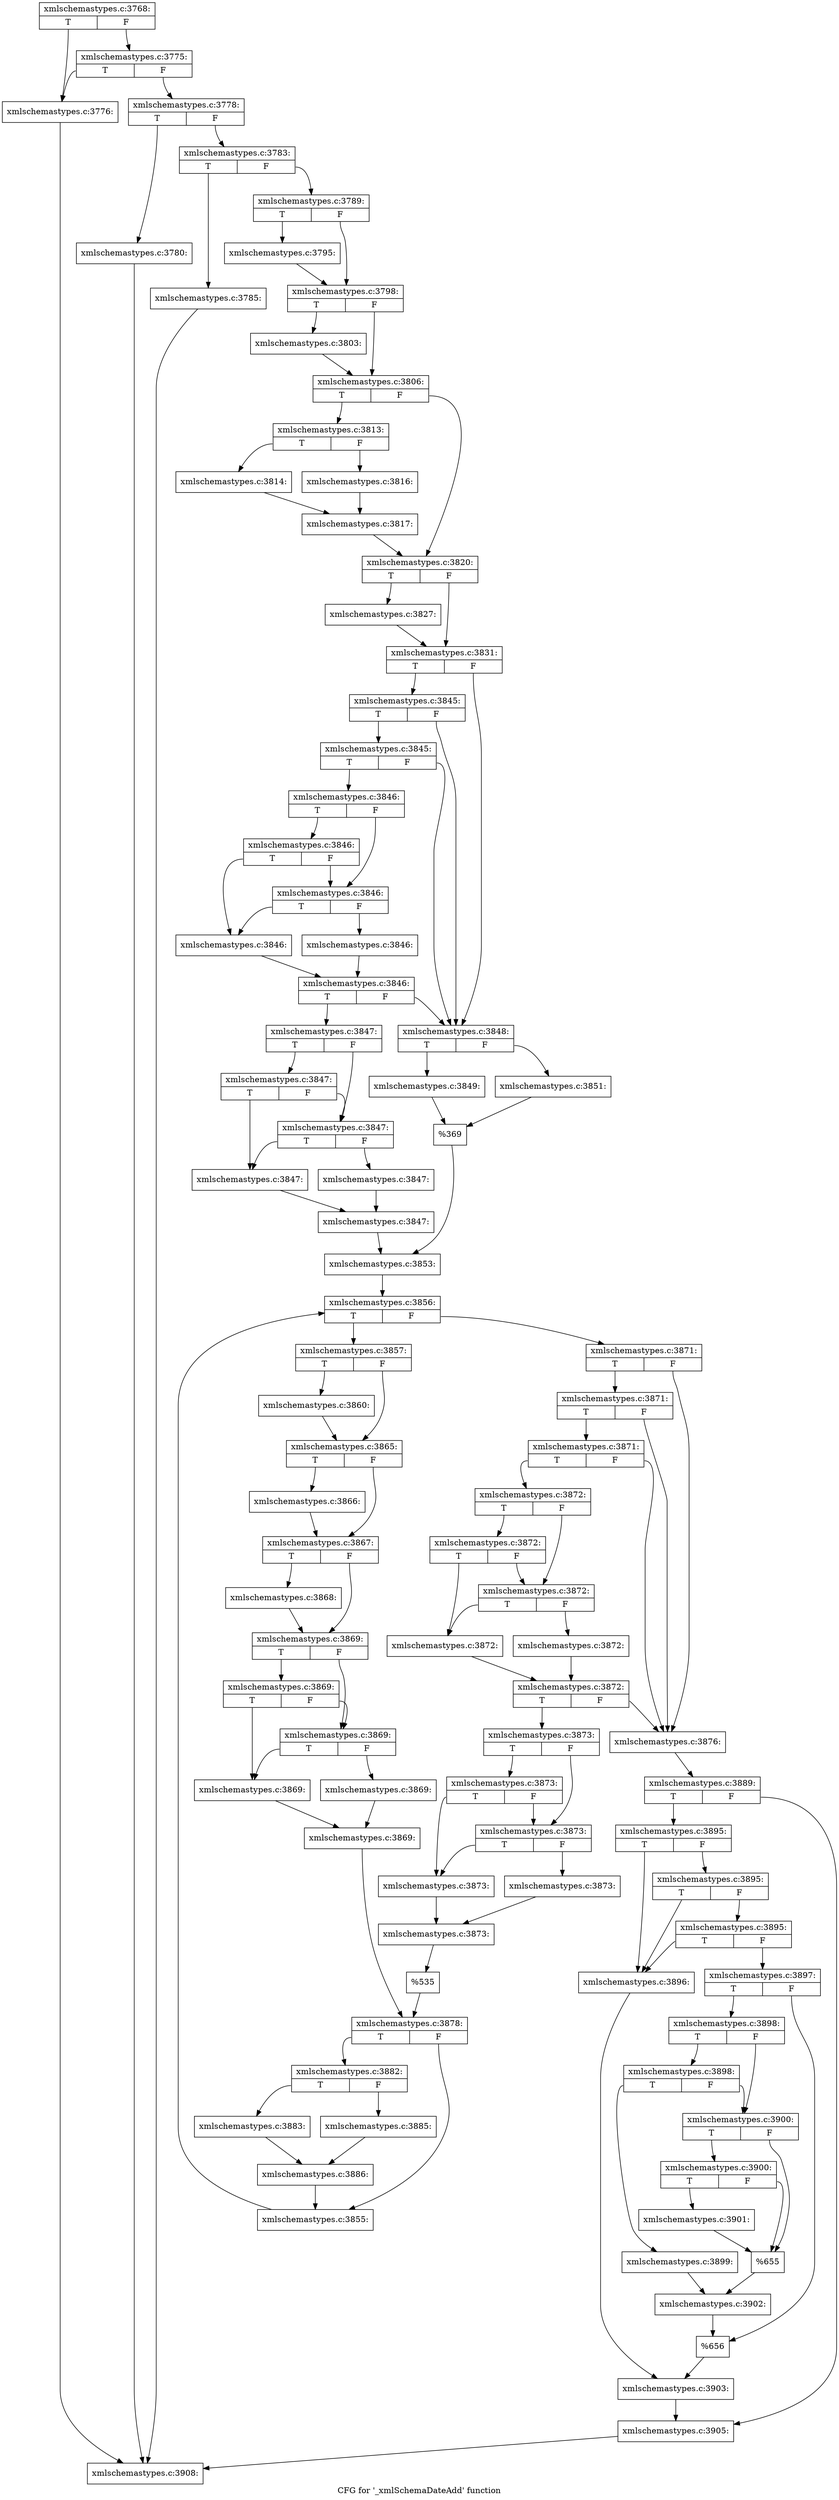 digraph "CFG for '_xmlSchemaDateAdd' function" {
	label="CFG for '_xmlSchemaDateAdd' function";

	Node0x557d8dbcb3d0 [shape=record,label="{xmlschemastypes.c:3768:|{<s0>T|<s1>F}}"];
	Node0x557d8dbcb3d0:s0 -> Node0x557d8dd9e920;
	Node0x557d8dbcb3d0:s1 -> Node0x557d8dd9e9c0;
	Node0x557d8dd9e9c0 [shape=record,label="{xmlschemastypes.c:3775:|{<s0>T|<s1>F}}"];
	Node0x557d8dd9e9c0:s0 -> Node0x557d8dd9e920;
	Node0x557d8dd9e9c0:s1 -> Node0x557d8dd9e970;
	Node0x557d8dd9e920 [shape=record,label="{xmlschemastypes.c:3776:}"];
	Node0x557d8dd9e920 -> Node0x557d8dbcb420;
	Node0x557d8dd9e970 [shape=record,label="{xmlschemastypes.c:3778:|{<s0>T|<s1>F}}"];
	Node0x557d8dd9e970:s0 -> Node0x557d8dd9f340;
	Node0x557d8dd9e970:s1 -> Node0x557d8dd9f390;
	Node0x557d8dd9f340 [shape=record,label="{xmlschemastypes.c:3780:}"];
	Node0x557d8dd9f340 -> Node0x557d8dbcb420;
	Node0x557d8dd9f390 [shape=record,label="{xmlschemastypes.c:3783:|{<s0>T|<s1>F}}"];
	Node0x557d8dd9f390:s0 -> Node0x557d8dd9fa20;
	Node0x557d8dd9f390:s1 -> Node0x557d8dd9fa70;
	Node0x557d8dd9fa20 [shape=record,label="{xmlschemastypes.c:3785:}"];
	Node0x557d8dd9fa20 -> Node0x557d8dbcb420;
	Node0x557d8dd9fa70 [shape=record,label="{xmlschemastypes.c:3789:|{<s0>T|<s1>F}}"];
	Node0x557d8dd9fa70:s0 -> Node0x557d8dda0940;
	Node0x557d8dd9fa70:s1 -> Node0x557d8dda0990;
	Node0x557d8dda0940 [shape=record,label="{xmlschemastypes.c:3795:}"];
	Node0x557d8dda0940 -> Node0x557d8dda0990;
	Node0x557d8dda0990 [shape=record,label="{xmlschemastypes.c:3798:|{<s0>T|<s1>F}}"];
	Node0x557d8dda0990:s0 -> Node0x557d8dda1dc0;
	Node0x557d8dda0990:s1 -> Node0x557d8dda1e10;
	Node0x557d8dda1dc0 [shape=record,label="{xmlschemastypes.c:3803:}"];
	Node0x557d8dda1dc0 -> Node0x557d8dda1e10;
	Node0x557d8dda1e10 [shape=record,label="{xmlschemastypes.c:3806:|{<s0>T|<s1>F}}"];
	Node0x557d8dda1e10:s0 -> Node0x557d8dda4190;
	Node0x557d8dda1e10:s1 -> Node0x557d8dda41e0;
	Node0x557d8dda4190 [shape=record,label="{xmlschemastypes.c:3813:|{<s0>T|<s1>F}}"];
	Node0x557d8dda4190:s0 -> Node0x557d8dda46d0;
	Node0x557d8dda4190:s1 -> Node0x557d8dda4770;
	Node0x557d8dda46d0 [shape=record,label="{xmlschemastypes.c:3814:}"];
	Node0x557d8dda46d0 -> Node0x557d8dda4720;
	Node0x557d8dda4770 [shape=record,label="{xmlschemastypes.c:3816:}"];
	Node0x557d8dda4770 -> Node0x557d8dda4720;
	Node0x557d8dda4720 [shape=record,label="{xmlschemastypes.c:3817:}"];
	Node0x557d8dda4720 -> Node0x557d8dda41e0;
	Node0x557d8dda41e0 [shape=record,label="{xmlschemastypes.c:3820:|{<s0>T|<s1>F}}"];
	Node0x557d8dda41e0:s0 -> Node0x557d8dda6ea0;
	Node0x557d8dda41e0:s1 -> Node0x557d8dda6ef0;
	Node0x557d8dda6ea0 [shape=record,label="{xmlschemastypes.c:3827:}"];
	Node0x557d8dda6ea0 -> Node0x557d8dda6ef0;
	Node0x557d8dda6ef0 [shape=record,label="{xmlschemastypes.c:3831:|{<s0>T|<s1>F}}"];
	Node0x557d8dda6ef0:s0 -> Node0x557d8ddaa0e0;
	Node0x557d8dda6ef0:s1 -> Node0x557d8ddaa010;
	Node0x557d8ddaa0e0 [shape=record,label="{xmlschemastypes.c:3845:|{<s0>T|<s1>F}}"];
	Node0x557d8ddaa0e0:s0 -> Node0x557d8ddaa460;
	Node0x557d8ddaa0e0:s1 -> Node0x557d8ddaa010;
	Node0x557d8ddaa460 [shape=record,label="{xmlschemastypes.c:3845:|{<s0>T|<s1>F}}"];
	Node0x557d8ddaa460:s0 -> Node0x557d8ddaa060;
	Node0x557d8ddaa460:s1 -> Node0x557d8ddaa010;
	Node0x557d8ddaa060 [shape=record,label="{xmlschemastypes.c:3846:|{<s0>T|<s1>F}}"];
	Node0x557d8ddaa060:s0 -> Node0x557d8ddaafe0;
	Node0x557d8ddaa060:s1 -> Node0x557d8ddaaf90;
	Node0x557d8ddaafe0 [shape=record,label="{xmlschemastypes.c:3846:|{<s0>T|<s1>F}}"];
	Node0x557d8ddaafe0:s0 -> Node0x557d8ddaaea0;
	Node0x557d8ddaafe0:s1 -> Node0x557d8ddaaf90;
	Node0x557d8ddaaf90 [shape=record,label="{xmlschemastypes.c:3846:|{<s0>T|<s1>F}}"];
	Node0x557d8ddaaf90:s0 -> Node0x557d8ddaaea0;
	Node0x557d8ddaaf90:s1 -> Node0x557d8ddaaef0;
	Node0x557d8ddaaea0 [shape=record,label="{xmlschemastypes.c:3846:}"];
	Node0x557d8ddaaea0 -> Node0x557d8ddaaf40;
	Node0x557d8ddaaef0 [shape=record,label="{xmlschemastypes.c:3846:}"];
	Node0x557d8ddaaef0 -> Node0x557d8ddaaf40;
	Node0x557d8ddaaf40 [shape=record,label="{xmlschemastypes.c:3846:|{<s0>T|<s1>F}}"];
	Node0x557d8ddaaf40:s0 -> Node0x557d8dda9f70;
	Node0x557d8ddaaf40:s1 -> Node0x557d8ddaa010;
	Node0x557d8dda9f70 [shape=record,label="{xmlschemastypes.c:3847:|{<s0>T|<s1>F}}"];
	Node0x557d8dda9f70:s0 -> Node0x557d8ddac5f0;
	Node0x557d8dda9f70:s1 -> Node0x557d8ddac5a0;
	Node0x557d8ddac5f0 [shape=record,label="{xmlschemastypes.c:3847:|{<s0>T|<s1>F}}"];
	Node0x557d8ddac5f0:s0 -> Node0x557d8ddac4b0;
	Node0x557d8ddac5f0:s1 -> Node0x557d8ddac5a0;
	Node0x557d8ddac5a0 [shape=record,label="{xmlschemastypes.c:3847:|{<s0>T|<s1>F}}"];
	Node0x557d8ddac5a0:s0 -> Node0x557d8ddac4b0;
	Node0x557d8ddac5a0:s1 -> Node0x557d8ddac500;
	Node0x557d8ddac4b0 [shape=record,label="{xmlschemastypes.c:3847:}"];
	Node0x557d8ddac4b0 -> Node0x557d8ddac550;
	Node0x557d8ddac500 [shape=record,label="{xmlschemastypes.c:3847:}"];
	Node0x557d8ddac500 -> Node0x557d8ddac550;
	Node0x557d8ddac550 [shape=record,label="{xmlschemastypes.c:3847:}"];
	Node0x557d8ddac550 -> Node0x557d8dda9fc0;
	Node0x557d8ddaa010 [shape=record,label="{xmlschemastypes.c:3848:|{<s0>T|<s1>F}}"];
	Node0x557d8ddaa010:s0 -> Node0x557d8ddada40;
	Node0x557d8ddaa010:s1 -> Node0x557d8ddadae0;
	Node0x557d8ddada40 [shape=record,label="{xmlschemastypes.c:3849:}"];
	Node0x557d8ddada40 -> Node0x557d8ddada90;
	Node0x557d8ddadae0 [shape=record,label="{xmlschemastypes.c:3851:}"];
	Node0x557d8ddadae0 -> Node0x557d8ddada90;
	Node0x557d8ddada90 [shape=record,label="{%369}"];
	Node0x557d8ddada90 -> Node0x557d8dda9fc0;
	Node0x557d8dda9fc0 [shape=record,label="{xmlschemastypes.c:3853:}"];
	Node0x557d8dda9fc0 -> Node0x557d8ddaee70;
	Node0x557d8ddaee70 [shape=record,label="{xmlschemastypes.c:3856:|{<s0>T|<s1>F}}"];
	Node0x557d8ddaee70:s0 -> Node0x557d8ddaf030;
	Node0x557d8ddaee70:s1 -> Node0x557d8ddaf0d0;
	Node0x557d8ddaf030 [shape=record,label="{xmlschemastypes.c:3857:|{<s0>T|<s1>F}}"];
	Node0x557d8ddaf030:s0 -> Node0x557d8ddb0c40;
	Node0x557d8ddaf030:s1 -> Node0x557d8ddb0c90;
	Node0x557d8ddb0c40 [shape=record,label="{xmlschemastypes.c:3860:}"];
	Node0x557d8ddb0c40 -> Node0x557d8ddb0c90;
	Node0x557d8ddb0c90 [shape=record,label="{xmlschemastypes.c:3865:|{<s0>T|<s1>F}}"];
	Node0x557d8ddb0c90:s0 -> Node0x557d8ddb11d0;
	Node0x557d8ddb0c90:s1 -> Node0x557d8ddb1220;
	Node0x557d8ddb11d0 [shape=record,label="{xmlschemastypes.c:3866:}"];
	Node0x557d8ddb11d0 -> Node0x557d8ddb1220;
	Node0x557d8ddb1220 [shape=record,label="{xmlschemastypes.c:3867:|{<s0>T|<s1>F}}"];
	Node0x557d8ddb1220:s0 -> Node0x557d8ddb16b0;
	Node0x557d8ddb1220:s1 -> Node0x557d8ddb1700;
	Node0x557d8ddb16b0 [shape=record,label="{xmlschemastypes.c:3868:}"];
	Node0x557d8ddb16b0 -> Node0x557d8ddb1700;
	Node0x557d8ddb1700 [shape=record,label="{xmlschemastypes.c:3869:|{<s0>T|<s1>F}}"];
	Node0x557d8ddb1700:s0 -> Node0x557d8ddb1cc0;
	Node0x557d8ddb1700:s1 -> Node0x557d8ddb1c70;
	Node0x557d8ddb1cc0 [shape=record,label="{xmlschemastypes.c:3869:|{<s0>T|<s1>F}}"];
	Node0x557d8ddb1cc0:s0 -> Node0x557d8ddb1b80;
	Node0x557d8ddb1cc0:s1 -> Node0x557d8ddb1c70;
	Node0x557d8ddb1c70 [shape=record,label="{xmlschemastypes.c:3869:|{<s0>T|<s1>F}}"];
	Node0x557d8ddb1c70:s0 -> Node0x557d8ddb1b80;
	Node0x557d8ddb1c70:s1 -> Node0x557d8ddb1bd0;
	Node0x557d8ddb1b80 [shape=record,label="{xmlschemastypes.c:3869:}"];
	Node0x557d8ddb1b80 -> Node0x557d8ddb1c20;
	Node0x557d8ddb1bd0 [shape=record,label="{xmlschemastypes.c:3869:}"];
	Node0x557d8ddb1bd0 -> Node0x557d8ddb1c20;
	Node0x557d8ddb1c20 [shape=record,label="{xmlschemastypes.c:3869:}"];
	Node0x557d8ddb1c20 -> Node0x557d8ddaf080;
	Node0x557d8ddaf0d0 [shape=record,label="{xmlschemastypes.c:3871:|{<s0>T|<s1>F}}"];
	Node0x557d8ddaf0d0:s0 -> Node0x557d8ddb2de0;
	Node0x557d8ddaf0d0:s1 -> Node0x557d8ddb2d10;
	Node0x557d8ddb2de0 [shape=record,label="{xmlschemastypes.c:3871:|{<s0>T|<s1>F}}"];
	Node0x557d8ddb2de0:s0 -> Node0x557d8ddb3160;
	Node0x557d8ddb2de0:s1 -> Node0x557d8ddb2d10;
	Node0x557d8ddb3160 [shape=record,label="{xmlschemastypes.c:3871:|{<s0>T|<s1>F}}"];
	Node0x557d8ddb3160:s0 -> Node0x557d8ddb2d60;
	Node0x557d8ddb3160:s1 -> Node0x557d8ddb2d10;
	Node0x557d8ddb2d60 [shape=record,label="{xmlschemastypes.c:3872:|{<s0>T|<s1>F}}"];
	Node0x557d8ddb2d60:s0 -> Node0x557d8ddb3ac0;
	Node0x557d8ddb2d60:s1 -> Node0x557d8ddb3a70;
	Node0x557d8ddb3ac0 [shape=record,label="{xmlschemastypes.c:3872:|{<s0>T|<s1>F}}"];
	Node0x557d8ddb3ac0:s0 -> Node0x557d8ddb3980;
	Node0x557d8ddb3ac0:s1 -> Node0x557d8ddb3a70;
	Node0x557d8ddb3a70 [shape=record,label="{xmlschemastypes.c:3872:|{<s0>T|<s1>F}}"];
	Node0x557d8ddb3a70:s0 -> Node0x557d8ddb3980;
	Node0x557d8ddb3a70:s1 -> Node0x557d8ddb39d0;
	Node0x557d8ddb3980 [shape=record,label="{xmlschemastypes.c:3872:}"];
	Node0x557d8ddb3980 -> Node0x557d8ddb3a20;
	Node0x557d8ddb39d0 [shape=record,label="{xmlschemastypes.c:3872:}"];
	Node0x557d8ddb39d0 -> Node0x557d8ddb3a20;
	Node0x557d8ddb3a20 [shape=record,label="{xmlschemastypes.c:3872:|{<s0>T|<s1>F}}"];
	Node0x557d8ddb3a20:s0 -> Node0x557d8ddb2c70;
	Node0x557d8ddb3a20:s1 -> Node0x557d8ddb2d10;
	Node0x557d8ddb2c70 [shape=record,label="{xmlschemastypes.c:3873:|{<s0>T|<s1>F}}"];
	Node0x557d8ddb2c70:s0 -> Node0x557d8ddb51c0;
	Node0x557d8ddb2c70:s1 -> Node0x557d8ddb5170;
	Node0x557d8ddb51c0 [shape=record,label="{xmlschemastypes.c:3873:|{<s0>T|<s1>F}}"];
	Node0x557d8ddb51c0:s0 -> Node0x557d8ddb5080;
	Node0x557d8ddb51c0:s1 -> Node0x557d8ddb5170;
	Node0x557d8ddb5170 [shape=record,label="{xmlschemastypes.c:3873:|{<s0>T|<s1>F}}"];
	Node0x557d8ddb5170:s0 -> Node0x557d8ddb5080;
	Node0x557d8ddb5170:s1 -> Node0x557d8ddb50d0;
	Node0x557d8ddb5080 [shape=record,label="{xmlschemastypes.c:3873:}"];
	Node0x557d8ddb5080 -> Node0x557d8ddb5120;
	Node0x557d8ddb50d0 [shape=record,label="{xmlschemastypes.c:3873:}"];
	Node0x557d8ddb50d0 -> Node0x557d8ddb5120;
	Node0x557d8ddb5120 [shape=record,label="{xmlschemastypes.c:3873:}"];
	Node0x557d8ddb5120 -> Node0x557d8ddb2cc0;
	Node0x557d8ddb2d10 [shape=record,label="{xmlschemastypes.c:3876:}"];
	Node0x557d8ddb2d10 -> Node0x557d8ddaedf0;
	Node0x557d8ddb2cc0 [shape=record,label="{%535}"];
	Node0x557d8ddb2cc0 -> Node0x557d8ddaf080;
	Node0x557d8ddaf080 [shape=record,label="{xmlschemastypes.c:3878:|{<s0>T|<s1>F}}"];
	Node0x557d8ddaf080:s0 -> Node0x557d8ddb80e0;
	Node0x557d8ddaf080:s1 -> Node0x557d8ddb8130;
	Node0x557d8ddb80e0 [shape=record,label="{xmlschemastypes.c:3882:|{<s0>T|<s1>F}}"];
	Node0x557d8ddb80e0:s0 -> Node0x557d8ddb8620;
	Node0x557d8ddb80e0:s1 -> Node0x557d8ddb86c0;
	Node0x557d8ddb8620 [shape=record,label="{xmlschemastypes.c:3883:}"];
	Node0x557d8ddb8620 -> Node0x557d8ddb8670;
	Node0x557d8ddb86c0 [shape=record,label="{xmlschemastypes.c:3885:}"];
	Node0x557d8ddb86c0 -> Node0x557d8ddb8670;
	Node0x557d8ddb8670 [shape=record,label="{xmlschemastypes.c:3886:}"];
	Node0x557d8ddb8670 -> Node0x557d8ddb8130;
	Node0x557d8ddb8130 [shape=record,label="{xmlschemastypes.c:3855:}"];
	Node0x557d8ddb8130 -> Node0x557d8ddaee70;
	Node0x557d8ddaedf0 [shape=record,label="{xmlschemastypes.c:3889:|{<s0>T|<s1>F}}"];
	Node0x557d8ddaedf0:s0 -> Node0x557d8ddaebd0;
	Node0x557d8ddaedf0:s1 -> Node0x557d8ddb9700;
	Node0x557d8ddaebd0 [shape=record,label="{xmlschemastypes.c:3895:|{<s0>T|<s1>F}}"];
	Node0x557d8ddaebd0:s0 -> Node0x557d8ddb9bf0;
	Node0x557d8ddaebd0:s1 -> Node0x557d8ddb9d60;
	Node0x557d8ddb9d60 [shape=record,label="{xmlschemastypes.c:3895:|{<s0>T|<s1>F}}"];
	Node0x557d8ddb9d60:s0 -> Node0x557d8ddb9bf0;
	Node0x557d8ddb9d60:s1 -> Node0x557d8ddb9ce0;
	Node0x557d8ddb9ce0 [shape=record,label="{xmlschemastypes.c:3895:|{<s0>T|<s1>F}}"];
	Node0x557d8ddb9ce0:s0 -> Node0x557d8ddb9bf0;
	Node0x557d8ddb9ce0:s1 -> Node0x557d8ddb9c90;
	Node0x557d8ddb9bf0 [shape=record,label="{xmlschemastypes.c:3896:}"];
	Node0x557d8ddb9bf0 -> Node0x557d8ddb9c40;
	Node0x557d8ddb9c90 [shape=record,label="{xmlschemastypes.c:3897:|{<s0>T|<s1>F}}"];
	Node0x557d8ddb9c90:s0 -> Node0x557d8ddbac80;
	Node0x557d8ddb9c90:s1 -> Node0x557d8ddbacd0;
	Node0x557d8ddbac80 [shape=record,label="{xmlschemastypes.c:3898:|{<s0>T|<s1>F}}"];
	Node0x557d8ddbac80:s0 -> Node0x557d8ddbb2b0;
	Node0x557d8ddbac80:s1 -> Node0x557d8ddbb260;
	Node0x557d8ddbb2b0 [shape=record,label="{xmlschemastypes.c:3898:|{<s0>T|<s1>F}}"];
	Node0x557d8ddbb2b0:s0 -> Node0x557d8ddbb1c0;
	Node0x557d8ddbb2b0:s1 -> Node0x557d8ddbb260;
	Node0x557d8ddbb1c0 [shape=record,label="{xmlschemastypes.c:3899:}"];
	Node0x557d8ddbb1c0 -> Node0x557d8ddbb210;
	Node0x557d8ddbb260 [shape=record,label="{xmlschemastypes.c:3900:|{<s0>T|<s1>F}}"];
	Node0x557d8ddbb260:s0 -> Node0x557d8ddbbf50;
	Node0x557d8ddbb260:s1 -> Node0x557d8ddbbf00;
	Node0x557d8ddbbf50 [shape=record,label="{xmlschemastypes.c:3900:|{<s0>T|<s1>F}}"];
	Node0x557d8ddbbf50:s0 -> Node0x557d8ddbbeb0;
	Node0x557d8ddbbf50:s1 -> Node0x557d8ddbbf00;
	Node0x557d8ddbbeb0 [shape=record,label="{xmlschemastypes.c:3901:}"];
	Node0x557d8ddbbeb0 -> Node0x557d8ddbbf00;
	Node0x557d8ddbbf00 [shape=record,label="{%655}"];
	Node0x557d8ddbbf00 -> Node0x557d8ddbb210;
	Node0x557d8ddbb210 [shape=record,label="{xmlschemastypes.c:3902:}"];
	Node0x557d8ddbb210 -> Node0x557d8ddbacd0;
	Node0x557d8ddbacd0 [shape=record,label="{%656}"];
	Node0x557d8ddbacd0 -> Node0x557d8ddb9c40;
	Node0x557d8ddb9c40 [shape=record,label="{xmlschemastypes.c:3903:}"];
	Node0x557d8ddb9c40 -> Node0x557d8ddb9700;
	Node0x557d8ddb9700 [shape=record,label="{xmlschemastypes.c:3905:}"];
	Node0x557d8ddb9700 -> Node0x557d8dbcb420;
	Node0x557d8dbcb420 [shape=record,label="{xmlschemastypes.c:3908:}"];
}
